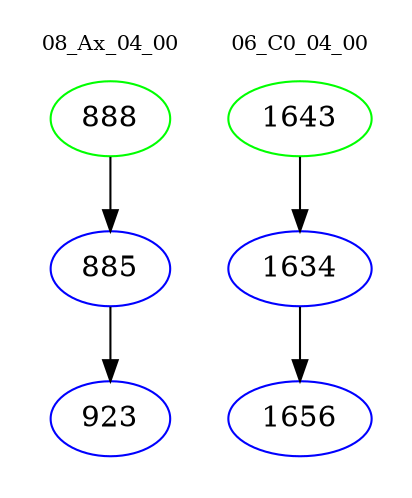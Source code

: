 digraph{
subgraph cluster_0 {
color = white
label = "08_Ax_04_00";
fontsize=10;
T0_888 [label="888", color="green"]
T0_888 -> T0_885 [color="black"]
T0_885 [label="885", color="blue"]
T0_885 -> T0_923 [color="black"]
T0_923 [label="923", color="blue"]
}
subgraph cluster_1 {
color = white
label = "06_C0_04_00";
fontsize=10;
T1_1643 [label="1643", color="green"]
T1_1643 -> T1_1634 [color="black"]
T1_1634 [label="1634", color="blue"]
T1_1634 -> T1_1656 [color="black"]
T1_1656 [label="1656", color="blue"]
}
}
